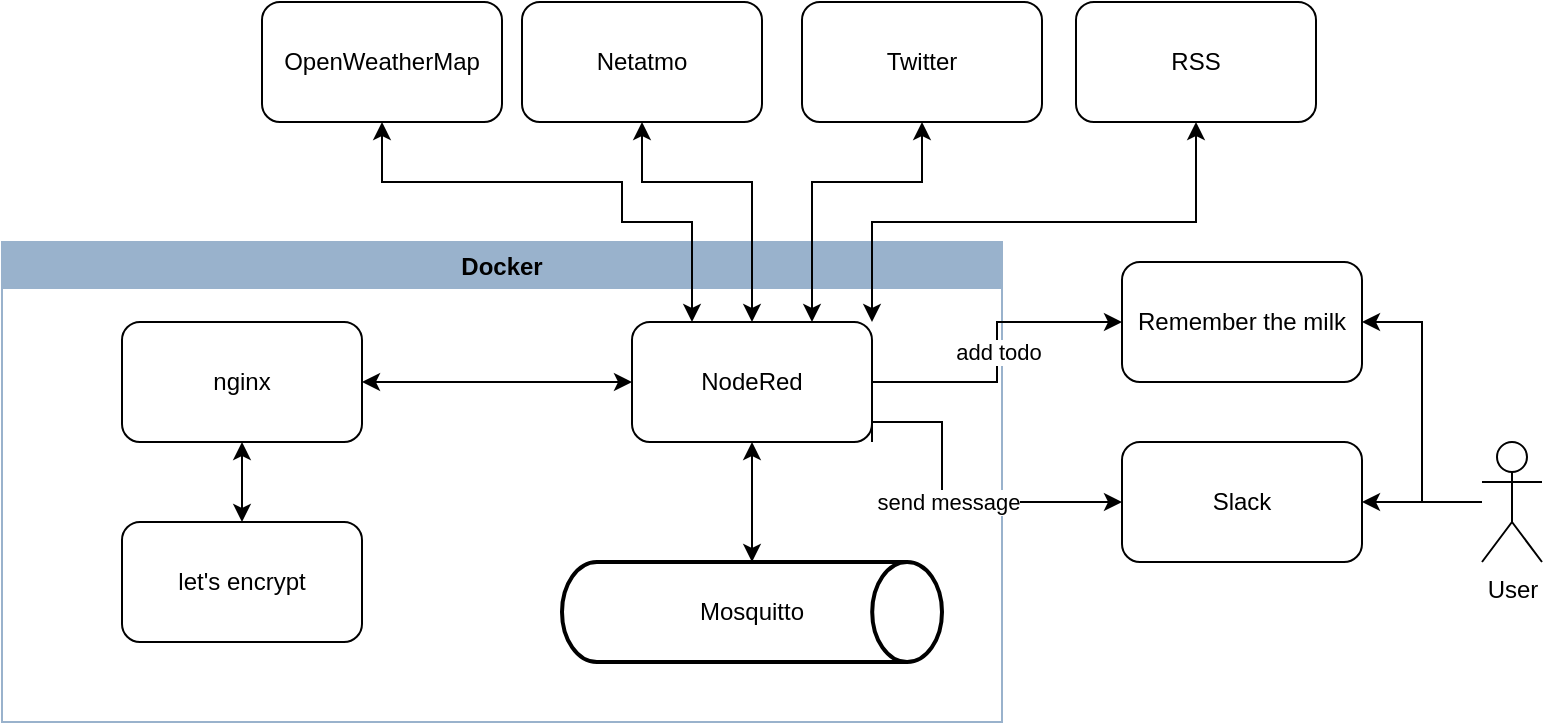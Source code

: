 <mxfile version="13.0.3" type="device" pages="2"><diagram id="ymVTCS_p17JkGIvO3FKz" name="Overview"><mxGraphModel dx="1106" dy="853" grid="1" gridSize="10" guides="1" tooltips="1" connect="1" arrows="1" fold="1" page="1" pageScale="1" pageWidth="1654" pageHeight="1169" math="0" shadow="0"><root><mxCell id="0"/><mxCell id="1" parent="0"/><mxCell id="pIFYGRI8_N26ac2lGKV1-12" value="Docker" style="swimlane;fillColor=#99B2CC;strokeColor=#99B2CC;startSize=23;" parent="1" vertex="1"><mxGeometry x="170" y="180" width="500" height="240" as="geometry"/></mxCell><mxCell id="pIFYGRI8_N26ac2lGKV1-2" value="NodeRed" style="rounded=1;whiteSpace=wrap;html=1;" parent="pIFYGRI8_N26ac2lGKV1-12" vertex="1"><mxGeometry x="315" y="40" width="120" height="60" as="geometry"/></mxCell><mxCell id="pIFYGRI8_N26ac2lGKV1-1" value="Mosquitto" style="strokeWidth=2;html=1;shape=mxgraph.flowchart.direct_data;whiteSpace=wrap;" parent="pIFYGRI8_N26ac2lGKV1-12" vertex="1"><mxGeometry x="280" y="160" width="190" height="50" as="geometry"/></mxCell><mxCell id="pIFYGRI8_N26ac2lGKV1-11" style="edgeStyle=orthogonalEdgeStyle;rounded=0;orthogonalLoop=1;jettySize=auto;html=1;entryX=0.5;entryY=0;entryDx=0;entryDy=0;entryPerimeter=0;startArrow=classic;startFill=1;" parent="pIFYGRI8_N26ac2lGKV1-12" source="pIFYGRI8_N26ac2lGKV1-2" target="pIFYGRI8_N26ac2lGKV1-1" edge="1"><mxGeometry relative="1" as="geometry"/></mxCell><mxCell id="pIFYGRI8_N26ac2lGKV1-5" value="let's encrypt" style="rounded=1;whiteSpace=wrap;html=1;" parent="pIFYGRI8_N26ac2lGKV1-12" vertex="1"><mxGeometry x="60" y="140" width="120" height="60" as="geometry"/></mxCell><mxCell id="pIFYGRI8_N26ac2lGKV1-4" value="nginx" style="rounded=1;whiteSpace=wrap;html=1;" parent="pIFYGRI8_N26ac2lGKV1-12" vertex="1"><mxGeometry x="60" y="40" width="120" height="60" as="geometry"/></mxCell><mxCell id="pIFYGRI8_N26ac2lGKV1-6" style="edgeStyle=orthogonalEdgeStyle;rounded=0;orthogonalLoop=1;jettySize=auto;html=1;entryX=0.5;entryY=0;entryDx=0;entryDy=0;startArrow=classic;startFill=1;" parent="pIFYGRI8_N26ac2lGKV1-12" source="pIFYGRI8_N26ac2lGKV1-4" target="pIFYGRI8_N26ac2lGKV1-5" edge="1"><mxGeometry relative="1" as="geometry"/></mxCell><mxCell id="pIFYGRI8_N26ac2lGKV1-10" style="edgeStyle=orthogonalEdgeStyle;rounded=0;orthogonalLoop=1;jettySize=auto;html=1;entryX=0;entryY=0.5;entryDx=0;entryDy=0;startArrow=classic;startFill=1;" parent="pIFYGRI8_N26ac2lGKV1-12" source="pIFYGRI8_N26ac2lGKV1-4" target="pIFYGRI8_N26ac2lGKV1-2" edge="1"><mxGeometry relative="1" as="geometry"/></mxCell><mxCell id="pIFYGRI8_N26ac2lGKV1-13" value="Slack" style="rounded=1;whiteSpace=wrap;html=1;" parent="1" vertex="1"><mxGeometry x="730" y="280" width="120" height="60" as="geometry"/></mxCell><mxCell id="pIFYGRI8_N26ac2lGKV1-14" value="Twitter" style="rounded=1;whiteSpace=wrap;html=1;" parent="1" vertex="1"><mxGeometry x="570" y="60" width="120" height="60" as="geometry"/></mxCell><mxCell id="pIFYGRI8_N26ac2lGKV1-15" value="RSS" style="rounded=1;whiteSpace=wrap;html=1;" parent="1" vertex="1"><mxGeometry x="707" y="60" width="120" height="60" as="geometry"/></mxCell><mxCell id="pIFYGRI8_N26ac2lGKV1-16" value="Netatmo" style="rounded=1;whiteSpace=wrap;html=1;" parent="1" vertex="1"><mxGeometry x="430" y="60" width="120" height="60" as="geometry"/></mxCell><mxCell id="pIFYGRI8_N26ac2lGKV1-18" style="edgeStyle=orthogonalEdgeStyle;rounded=0;orthogonalLoop=1;jettySize=auto;html=1;entryX=0.5;entryY=1;entryDx=0;entryDy=0;startArrow=classic;startFill=1;" parent="1" source="pIFYGRI8_N26ac2lGKV1-2" target="pIFYGRI8_N26ac2lGKV1-16" edge="1"><mxGeometry relative="1" as="geometry"><Array as="points"><mxPoint x="545" y="150"/><mxPoint x="490" y="150"/></Array></mxGeometry></mxCell><mxCell id="pIFYGRI8_N26ac2lGKV1-19" style="edgeStyle=orthogonalEdgeStyle;rounded=0;orthogonalLoop=1;jettySize=auto;html=1;entryX=0.5;entryY=1;entryDx=0;entryDy=0;startArrow=classic;startFill=1;exitX=0.75;exitY=0;exitDx=0;exitDy=0;" parent="1" source="pIFYGRI8_N26ac2lGKV1-2" target="pIFYGRI8_N26ac2lGKV1-14" edge="1"><mxGeometry relative="1" as="geometry"><Array as="points"><mxPoint x="575" y="150"/><mxPoint x="630" y="150"/></Array></mxGeometry></mxCell><mxCell id="pIFYGRI8_N26ac2lGKV1-20" style="edgeStyle=orthogonalEdgeStyle;rounded=0;orthogonalLoop=1;jettySize=auto;html=1;entryX=0.5;entryY=1;entryDx=0;entryDy=0;startArrow=classic;startFill=1;exitX=1;exitY=0;exitDx=0;exitDy=0;" parent="1" source="pIFYGRI8_N26ac2lGKV1-2" target="pIFYGRI8_N26ac2lGKV1-15" edge="1"><mxGeometry relative="1" as="geometry"><Array as="points"><mxPoint x="605" y="170"/><mxPoint x="767" y="170"/></Array></mxGeometry></mxCell><mxCell id="pIFYGRI8_N26ac2lGKV1-21" value="send message" style="edgeStyle=orthogonalEdgeStyle;rounded=0;orthogonalLoop=1;jettySize=auto;html=1;entryX=0;entryY=0.5;entryDx=0;entryDy=0;startArrow=none;startFill=0;exitX=1;exitY=1;exitDx=0;exitDy=0;" parent="1" source="pIFYGRI8_N26ac2lGKV1-2" target="pIFYGRI8_N26ac2lGKV1-13" edge="1"><mxGeometry relative="1" as="geometry"><Array as="points"><mxPoint x="640" y="270"/><mxPoint x="640" y="310"/></Array></mxGeometry></mxCell><mxCell id="3lgC6evYIezhT3LwWzbP-2" style="edgeStyle=orthogonalEdgeStyle;rounded=0;orthogonalLoop=1;jettySize=auto;html=1;entryX=1;entryY=0.5;entryDx=0;entryDy=0;startArrow=none;startFill=0;" parent="1" source="3lgC6evYIezhT3LwWzbP-1" target="pIFYGRI8_N26ac2lGKV1-13" edge="1"><mxGeometry relative="1" as="geometry"/></mxCell><mxCell id="mEb4JWEQoBlQB3GQA-4Q-3" style="edgeStyle=orthogonalEdgeStyle;rounded=0;orthogonalLoop=1;jettySize=auto;html=1;entryX=1;entryY=0.5;entryDx=0;entryDy=0;startArrow=none;startFill=0;" edge="1" parent="1" source="3lgC6evYIezhT3LwWzbP-1" target="mEb4JWEQoBlQB3GQA-4Q-1"><mxGeometry relative="1" as="geometry"/></mxCell><mxCell id="3lgC6evYIezhT3LwWzbP-1" value="User" style="shape=umlActor;verticalLabelPosition=bottom;labelBackgroundColor=#ffffff;verticalAlign=top;html=1;outlineConnect=0;" parent="1" vertex="1"><mxGeometry x="910" y="280" width="30" height="60" as="geometry"/></mxCell><mxCell id="6CS5xwfyvyzMaI5XGhiF-2" style="edgeStyle=orthogonalEdgeStyle;rounded=0;orthogonalLoop=1;jettySize=auto;html=1;entryX=0.25;entryY=0;entryDx=0;entryDy=0;startArrow=classic;startFill=1;" edge="1" parent="1" source="6CS5xwfyvyzMaI5XGhiF-1" target="pIFYGRI8_N26ac2lGKV1-2"><mxGeometry relative="1" as="geometry"><Array as="points"><mxPoint x="360" y="150"/><mxPoint x="480" y="150"/><mxPoint x="480" y="170"/><mxPoint x="515" y="170"/></Array></mxGeometry></mxCell><mxCell id="6CS5xwfyvyzMaI5XGhiF-1" value="OpenWeatherMap" style="rounded=1;whiteSpace=wrap;html=1;" vertex="1" parent="1"><mxGeometry x="300" y="60" width="120" height="60" as="geometry"/></mxCell><mxCell id="mEb4JWEQoBlQB3GQA-4Q-1" value="Remember the milk" style="rounded=1;whiteSpace=wrap;html=1;" vertex="1" parent="1"><mxGeometry x="730" y="190" width="120" height="60" as="geometry"/></mxCell><mxCell id="mEb4JWEQoBlQB3GQA-4Q-2" value="add todo" style="edgeStyle=orthogonalEdgeStyle;rounded=0;orthogonalLoop=1;jettySize=auto;html=1;entryX=0;entryY=0.5;entryDx=0;entryDy=0;startArrow=none;startFill=0;" edge="1" parent="1" source="pIFYGRI8_N26ac2lGKV1-2" target="mEb4JWEQoBlQB3GQA-4Q-1"><mxGeometry relative="1" as="geometry"/></mxCell></root></mxGraphModel></diagram><diagram id="jdLP0LoOqwc-A8Db_oHh" name="Messaging"><mxGraphModel dx="1301" dy="1004" grid="1" gridSize="10" guides="1" tooltips="1" connect="1" arrows="1" fold="1" page="1" pageScale="1" pageWidth="1654" pageHeight="1169" math="0" shadow="0"><root><mxCell id="z0TksJ6rc-HACcZ3CSUg-0"/><mxCell id="z0TksJ6rc-HACcZ3CSUg-1" parent="z0TksJ6rc-HACcZ3CSUg-0"/><mxCell id="z0TksJ6rc-HACcZ3CSUg-13" value="NodeRed" style="swimlane;fillColor=#99B2CC;strokeColor=#99B2CC;" parent="z0TksJ6rc-HACcZ3CSUg-1" vertex="1"><mxGeometry x="310" y="70" width="940" height="410" as="geometry"/></mxCell><mxCell id="z0TksJ6rc-HACcZ3CSUg-18" value="Twitter" style="rounded=1;whiteSpace=wrap;html=1;" parent="z0TksJ6rc-HACcZ3CSUg-13" vertex="1"><mxGeometry x="420" y="50" width="120" height="60" as="geometry"/></mxCell><mxCell id="z0TksJ6rc-HACcZ3CSUg-19" value="RSS" style="rounded=1;whiteSpace=wrap;html=1;" parent="z0TksJ6rc-HACcZ3CSUg-13" vertex="1"><mxGeometry x="670" y="50" width="120" height="60" as="geometry"/></mxCell><mxCell id="z0TksJ6rc-HACcZ3CSUg-20" value="Netatmo" style="rounded=1;whiteSpace=wrap;html=1;" parent="z0TksJ6rc-HACcZ3CSUg-13" vertex="1"><mxGeometry x="20" y="50" width="120" height="60" as="geometry"/></mxCell><mxCell id="z0TksJ6rc-HACcZ3CSUg-35" style="edgeStyle=orthogonalEdgeStyle;rounded=0;orthogonalLoop=1;jettySize=auto;html=1;startArrow=none;startFill=0;" parent="z0TksJ6rc-HACcZ3CSUg-13" source="z0TksJ6rc-HACcZ3CSUg-25" target="z0TksJ6rc-HACcZ3CSUg-30" edge="1"><mxGeometry relative="1" as="geometry"/></mxCell><mxCell id="z0TksJ6rc-HACcZ3CSUg-46" style="edgeStyle=orthogonalEdgeStyle;rounded=0;orthogonalLoop=1;jettySize=auto;html=1;entryX=0.5;entryY=1;entryDx=0;entryDy=0;startArrow=none;startFill=0;" parent="z0TksJ6rc-HACcZ3CSUg-13" source="z0TksJ6rc-HACcZ3CSUg-25" target="z0TksJ6rc-HACcZ3CSUg-20" edge="1"><mxGeometry relative="1" as="geometry"/></mxCell><mxCell id="z0TksJ6rc-HACcZ3CSUg-25" value="Fetch Data" style="shape=process;whiteSpace=wrap;html=1;backgroundOutline=1;" parent="z0TksJ6rc-HACcZ3CSUg-13" vertex="1"><mxGeometry x="20" y="140" width="120" height="40" as="geometry"/></mxCell><mxCell id="z0TksJ6rc-HACcZ3CSUg-38" style="edgeStyle=orthogonalEdgeStyle;rounded=0;orthogonalLoop=1;jettySize=auto;html=1;entryX=0.5;entryY=0;entryDx=0;entryDy=0;startArrow=none;startFill=0;" parent="z0TksJ6rc-HACcZ3CSUg-13" source="z0TksJ6rc-HACcZ3CSUg-26" target="z0TksJ6rc-HACcZ3CSUg-31" edge="1"><mxGeometry relative="1" as="geometry"/></mxCell><mxCell id="z0TksJ6rc-HACcZ3CSUg-47" style="edgeStyle=orthogonalEdgeStyle;rounded=0;orthogonalLoop=1;jettySize=auto;html=1;entryX=0.5;entryY=1;entryDx=0;entryDy=0;startArrow=none;startFill=0;" parent="z0TksJ6rc-HACcZ3CSUg-13" source="z0TksJ6rc-HACcZ3CSUg-26" target="z0TksJ6rc-HACcZ3CSUg-18" edge="1"><mxGeometry relative="1" as="geometry"/></mxCell><mxCell id="z0TksJ6rc-HACcZ3CSUg-26" value="Fetch Data" style="shape=process;whiteSpace=wrap;html=1;backgroundOutline=1;" parent="z0TksJ6rc-HACcZ3CSUg-13" vertex="1"><mxGeometry x="420" y="140" width="120" height="40" as="geometry"/></mxCell><mxCell id="z0TksJ6rc-HACcZ3CSUg-48" style="edgeStyle=orthogonalEdgeStyle;rounded=0;orthogonalLoop=1;jettySize=auto;html=1;entryX=0.5;entryY=1;entryDx=0;entryDy=0;startArrow=none;startFill=0;" parent="z0TksJ6rc-HACcZ3CSUg-13" source="z0TksJ6rc-HACcZ3CSUg-27" target="z0TksJ6rc-HACcZ3CSUg-19" edge="1"><mxGeometry relative="1" as="geometry"/></mxCell><mxCell id="z0TksJ6rc-HACcZ3CSUg-49" style="edgeStyle=orthogonalEdgeStyle;rounded=0;orthogonalLoop=1;jettySize=auto;html=1;entryX=0.5;entryY=0;entryDx=0;entryDy=0;startArrow=none;startFill=0;" parent="z0TksJ6rc-HACcZ3CSUg-13" source="z0TksJ6rc-HACcZ3CSUg-27" target="z0TksJ6rc-HACcZ3CSUg-32" edge="1"><mxGeometry relative="1" as="geometry"/></mxCell><mxCell id="z0TksJ6rc-HACcZ3CSUg-62" value="read" style="edgeStyle=orthogonalEdgeStyle;rounded=0;orthogonalLoop=1;jettySize=auto;html=1;entryX=0;entryY=0.5;entryDx=0;entryDy=0;entryPerimeter=0;startArrow=none;startFill=0;" parent="z0TksJ6rc-HACcZ3CSUg-13" source="z0TksJ6rc-HACcZ3CSUg-27" target="z0TksJ6rc-HACcZ3CSUg-61" edge="1"><mxGeometry relative="1" as="geometry"/></mxCell><mxCell id="z0TksJ6rc-HACcZ3CSUg-27" value="Fetch Data" style="shape=process;whiteSpace=wrap;html=1;backgroundOutline=1;" parent="z0TksJ6rc-HACcZ3CSUg-13" vertex="1"><mxGeometry x="670" y="140" width="120" height="40" as="geometry"/></mxCell><mxCell id="z0TksJ6rc-HACcZ3CSUg-30" value="Process Data" style="shape=process;whiteSpace=wrap;html=1;backgroundOutline=1;" parent="z0TksJ6rc-HACcZ3CSUg-13" vertex="1"><mxGeometry x="20" y="230" width="120" height="40" as="geometry"/></mxCell><mxCell id="z0TksJ6rc-HACcZ3CSUg-31" value="Process Data" style="shape=process;whiteSpace=wrap;html=1;backgroundOutline=1;" parent="z0TksJ6rc-HACcZ3CSUg-13" vertex="1"><mxGeometry x="420" y="230" width="120" height="40" as="geometry"/></mxCell><mxCell id="z0TksJ6rc-HACcZ3CSUg-32" value="Process Data" style="shape=process;whiteSpace=wrap;html=1;backgroundOutline=1;" parent="z0TksJ6rc-HACcZ3CSUg-13" vertex="1"><mxGeometry x="670" y="230" width="120" height="40" as="geometry"/></mxCell><mxCell id="z0TksJ6rc-HACcZ3CSUg-33" value="Send to Slack" style="shape=process;whiteSpace=wrap;html=1;backgroundOutline=1;" parent="z0TksJ6rc-HACcZ3CSUg-13" vertex="1"><mxGeometry x="660" y="350" width="120" height="40" as="geometry"/></mxCell><mxCell id="z0TksJ6rc-HACcZ3CSUg-61" value="rss-feeds.csv" style="shape=note;size=20;whiteSpace=wrap;html=1;" parent="z0TksJ6rc-HACcZ3CSUg-13" vertex="1"><mxGeometry x="840" y="125" width="70" height="70" as="geometry"/></mxCell><mxCell id="MncZ_YzDd_KHZdYfh_xO-0" value="OpenWeatherMap" style="rounded=1;whiteSpace=wrap;html=1;" vertex="1" parent="z0TksJ6rc-HACcZ3CSUg-13"><mxGeometry x="180" y="50" width="120" height="60" as="geometry"/></mxCell><mxCell id="MncZ_YzDd_KHZdYfh_xO-4" style="edgeStyle=orthogonalEdgeStyle;rounded=0;orthogonalLoop=1;jettySize=auto;html=1;entryX=0.5;entryY=0;entryDx=0;entryDy=0;startArrow=none;startFill=0;" edge="1" parent="z0TksJ6rc-HACcZ3CSUg-13" source="MncZ_YzDd_KHZdYfh_xO-1" target="MncZ_YzDd_KHZdYfh_xO-2"><mxGeometry relative="1" as="geometry"/></mxCell><mxCell id="MncZ_YzDd_KHZdYfh_xO-1" value="Fetch Data" style="shape=process;whiteSpace=wrap;html=1;backgroundOutline=1;" vertex="1" parent="z0TksJ6rc-HACcZ3CSUg-13"><mxGeometry x="180" y="140" width="120" height="40" as="geometry"/></mxCell><mxCell id="MncZ_YzDd_KHZdYfh_xO-2" value="Process Data" style="shape=process;whiteSpace=wrap;html=1;backgroundOutline=1;" vertex="1" parent="z0TksJ6rc-HACcZ3CSUg-13"><mxGeometry x="180" y="230" width="120" height="40" as="geometry"/></mxCell><mxCell id="FEnN1MherL7UrAW4YGPq-0" value="Send to Remember the Milk" style="shape=process;whiteSpace=wrap;html=1;backgroundOutline=1;" vertex="1" parent="z0TksJ6rc-HACcZ3CSUg-13"><mxGeometry x="800" y="290" width="120" height="50" as="geometry"/></mxCell><mxCell id="z0TksJ6rc-HACcZ3CSUg-17" value="Slack" style="rounded=1;whiteSpace=wrap;html=1;" parent="z0TksJ6rc-HACcZ3CSUg-1" vertex="1"><mxGeometry x="1290" y="410" width="120" height="60" as="geometry"/></mxCell><mxCell id="z0TksJ6rc-HACcZ3CSUg-53" style="edgeStyle=orthogonalEdgeStyle;rounded=0;orthogonalLoop=1;jettySize=auto;html=1;entryX=0;entryY=0.5;entryDx=0;entryDy=0;startArrow=none;startFill=0;" parent="z0TksJ6rc-HACcZ3CSUg-1" source="z0TksJ6rc-HACcZ3CSUg-33" target="z0TksJ6rc-HACcZ3CSUg-17" edge="1"><mxGeometry relative="1" as="geometry"/></mxCell><mxCell id="FEnN1MherL7UrAW4YGPq-2" style="edgeStyle=orthogonalEdgeStyle;rounded=0;orthogonalLoop=1;jettySize=auto;html=1;entryX=1;entryY=0.5;entryDx=0;entryDy=0;startArrow=none;startFill=0;" edge="1" parent="z0TksJ6rc-HACcZ3CSUg-1" source="z0TksJ6rc-HACcZ3CSUg-60" target="FEnN1MherL7UrAW4YGPq-1"><mxGeometry relative="1" as="geometry"/></mxCell><mxCell id="FEnN1MherL7UrAW4YGPq-3" style="edgeStyle=orthogonalEdgeStyle;rounded=0;orthogonalLoop=1;jettySize=auto;html=1;entryX=1;entryY=0.5;entryDx=0;entryDy=0;startArrow=none;startFill=0;" edge="1" parent="z0TksJ6rc-HACcZ3CSUg-1" source="z0TksJ6rc-HACcZ3CSUg-60" target="z0TksJ6rc-HACcZ3CSUg-17"><mxGeometry relative="1" as="geometry"/></mxCell><mxCell id="z0TksJ6rc-HACcZ3CSUg-60" value="User" style="shape=umlActor;verticalLabelPosition=bottom;labelBackgroundColor=#ffffff;verticalAlign=top;html=1;" parent="z0TksJ6rc-HACcZ3CSUg-1" vertex="1"><mxGeometry x="1480" y="360" width="30" height="60" as="geometry"/></mxCell><mxCell id="z0TksJ6rc-HACcZ3CSUg-63" value="Mosquitto" style="swimlane;fillColor=#99B2CC;strokeColor=#99B2CC;" parent="z0TksJ6rc-HACcZ3CSUg-1" vertex="1"><mxGeometry x="310" y="510" width="940" height="220" as="geometry"/></mxCell><mxCell id="z0TksJ6rc-HACcZ3CSUg-15" value="netatmo" style="strokeWidth=2;html=1;shape=mxgraph.flowchart.direct_data;whiteSpace=wrap;spacing=0;spacingLeft=-15;" parent="z0TksJ6rc-HACcZ3CSUg-63" vertex="1"><mxGeometry x="15" y="70" width="130" height="30" as="geometry"/></mxCell><mxCell id="z0TksJ6rc-HACcZ3CSUg-28" value="rss/&amp;lt;theme&amp;gt;" style="strokeWidth=2;html=1;shape=mxgraph.flowchart.direct_data;whiteSpace=wrap;spacing=0;spacingLeft=-15;" parent="z0TksJ6rc-HACcZ3CSUg-63" vertex="1"><mxGeometry x="530" y="70" width="130" height="30" as="geometry"/></mxCell><mxCell id="z0TksJ6rc-HACcZ3CSUg-39" value="twitter/&amp;lt;theme&amp;gt;" style="strokeWidth=2;html=1;shape=mxgraph.flowchart.direct_data;whiteSpace=wrap;spacing=0;spacingLeft=-15;" parent="z0TksJ6rc-HACcZ3CSUg-63" vertex="1"><mxGeometry x="530" y="120" width="130" height="30" as="geometry"/></mxCell><mxCell id="z0TksJ6rc-HACcZ3CSUg-59" value="content specific topics (e.g. dev, finance, random, music, ...)" style="shape=note;whiteSpace=wrap;html=1;size=14;verticalAlign=top;align=left;spacingTop=0;spacingLeft=6;spacingRight=15;" parent="z0TksJ6rc-HACcZ3CSUg-63" vertex="1"><mxGeometry x="280" y="30" width="140" height="130" as="geometry"/></mxCell><mxCell id="z0TksJ6rc-HACcZ3CSUg-36" style="edgeStyle=orthogonalEdgeStyle;rounded=0;orthogonalLoop=1;jettySize=auto;html=1;entryX=0.5;entryY=0;entryDx=0;entryDy=0;entryPerimeter=0;startArrow=none;startFill=0;" parent="z0TksJ6rc-HACcZ3CSUg-1" source="z0TksJ6rc-HACcZ3CSUg-30" target="z0TksJ6rc-HACcZ3CSUg-15" edge="1"><mxGeometry relative="1" as="geometry"/></mxCell><mxCell id="z0TksJ6rc-HACcZ3CSUg-55" style="edgeStyle=orthogonalEdgeStyle;rounded=0;orthogonalLoop=1;jettySize=auto;html=1;entryX=0.75;entryY=1;entryDx=0;entryDy=0;startArrow=none;startFill=0;exitX=0.5;exitY=1;exitDx=0;exitDy=0;exitPerimeter=0;" parent="z0TksJ6rc-HACcZ3CSUg-1" source="z0TksJ6rc-HACcZ3CSUg-15" target="z0TksJ6rc-HACcZ3CSUg-33" edge="1"><mxGeometry relative="1" as="geometry"><Array as="points"><mxPoint x="390" y="700"/><mxPoint x="1060" y="700"/></Array></mxGeometry></mxCell><mxCell id="z0TksJ6rc-HACcZ3CSUg-50" style="edgeStyle=orthogonalEdgeStyle;rounded=0;orthogonalLoop=1;jettySize=auto;html=1;entryX=0;entryY=0.5;entryDx=0;entryDy=0;entryPerimeter=0;startArrow=none;startFill=0;" parent="z0TksJ6rc-HACcZ3CSUg-1" source="z0TksJ6rc-HACcZ3CSUg-32" target="z0TksJ6rc-HACcZ3CSUg-28" edge="1"><mxGeometry relative="1" as="geometry"><Array as="points"><mxPoint x="1040" y="360"/><mxPoint x="800" y="360"/><mxPoint x="800" y="595"/></Array></mxGeometry></mxCell><mxCell id="z0TksJ6rc-HACcZ3CSUg-42" style="edgeStyle=orthogonalEdgeStyle;rounded=0;orthogonalLoop=1;jettySize=auto;html=1;entryX=0;entryY=0.5;entryDx=0;entryDy=0;entryPerimeter=0;startArrow=none;startFill=0;" parent="z0TksJ6rc-HACcZ3CSUg-1" source="z0TksJ6rc-HACcZ3CSUg-31" target="z0TksJ6rc-HACcZ3CSUg-39" edge="1"><mxGeometry relative="1" as="geometry"><Array as="points"><mxPoint x="790" y="645"/></Array></mxGeometry></mxCell><mxCell id="z0TksJ6rc-HACcZ3CSUg-66" style="edgeStyle=orthogonalEdgeStyle;rounded=0;orthogonalLoop=1;jettySize=auto;html=1;entryX=0.5;entryY=1;entryDx=0;entryDy=0;startArrow=none;startFill=0;exitX=1;exitY=0.5;exitDx=0;exitDy=0;exitPerimeter=0;" parent="z0TksJ6rc-HACcZ3CSUg-1" target="z0TksJ6rc-HACcZ3CSUg-33" edge="1" source="z0TksJ6rc-HACcZ3CSUg-28"><mxGeometry relative="1" as="geometry"><mxPoint x="970" y="555" as="sourcePoint"/><Array as="points"><mxPoint x="1030" y="595"/></Array></mxGeometry></mxCell><mxCell id="z0TksJ6rc-HACcZ3CSUg-67" style="edgeStyle=orthogonalEdgeStyle;rounded=0;orthogonalLoop=1;jettySize=auto;html=1;entryX=0.5;entryY=1;entryDx=0;entryDy=0;startArrow=none;startFill=0;exitX=1;exitY=0.5;exitDx=0;exitDy=0;exitPerimeter=0;" parent="z0TksJ6rc-HACcZ3CSUg-1" source="z0TksJ6rc-HACcZ3CSUg-39" target="z0TksJ6rc-HACcZ3CSUg-33" edge="1"><mxGeometry relative="1" as="geometry"/></mxCell><mxCell id="MncZ_YzDd_KHZdYfh_xO-3" style="edgeStyle=orthogonalEdgeStyle;rounded=0;orthogonalLoop=1;jettySize=auto;html=1;startArrow=none;startFill=0;" edge="1" parent="z0TksJ6rc-HACcZ3CSUg-1" source="MncZ_YzDd_KHZdYfh_xO-1"><mxGeometry relative="1" as="geometry"><mxPoint x="550" y="180.0" as="targetPoint"/></mxGeometry></mxCell><mxCell id="MncZ_YzDd_KHZdYfh_xO-5" style="edgeStyle=orthogonalEdgeStyle;rounded=0;orthogonalLoop=1;jettySize=auto;html=1;entryX=0.91;entryY=0;entryDx=0;entryDy=0;entryPerimeter=0;startArrow=none;startFill=0;" edge="1" parent="z0TksJ6rc-HACcZ3CSUg-1" source="MncZ_YzDd_KHZdYfh_xO-2" target="z0TksJ6rc-HACcZ3CSUg-15"><mxGeometry relative="1" as="geometry"><Array as="points"><mxPoint x="550" y="550"/><mxPoint x="443" y="550"/></Array></mxGeometry></mxCell><mxCell id="FEnN1MherL7UrAW4YGPq-1" value="Remember the Milk" style="rounded=1;whiteSpace=wrap;html=1;" vertex="1" parent="z0TksJ6rc-HACcZ3CSUg-1"><mxGeometry x="1290" y="330" width="120" height="60" as="geometry"/></mxCell><mxCell id="FEnN1MherL7UrAW4YGPq-4" style="edgeStyle=orthogonalEdgeStyle;rounded=0;orthogonalLoop=1;jettySize=auto;html=1;entryX=0;entryY=0.5;entryDx=0;entryDy=0;startArrow=none;startFill=0;" edge="1" parent="z0TksJ6rc-HACcZ3CSUg-1" source="FEnN1MherL7UrAW4YGPq-0" target="FEnN1MherL7UrAW4YGPq-1"><mxGeometry relative="1" as="geometry"/></mxCell><mxCell id="FEnN1MherL7UrAW4YGPq-5" style="edgeStyle=orthogonalEdgeStyle;rounded=0;orthogonalLoop=1;jettySize=auto;html=1;entryX=0.5;entryY=1;entryDx=0;entryDy=0;startArrow=none;startFill=0;jumpStyle=arc;exitX=0.08;exitY=1;exitDx=0;exitDy=0;exitPerimeter=0;" edge="1" parent="z0TksJ6rc-HACcZ3CSUg-1" source="z0TksJ6rc-HACcZ3CSUg-15" target="FEnN1MherL7UrAW4YGPq-0"><mxGeometry relative="1" as="geometry"><Array as="points"><mxPoint x="335" y="710"/><mxPoint x="1170" y="710"/></Array></mxGeometry></mxCell></root></mxGraphModel></diagram></mxfile>